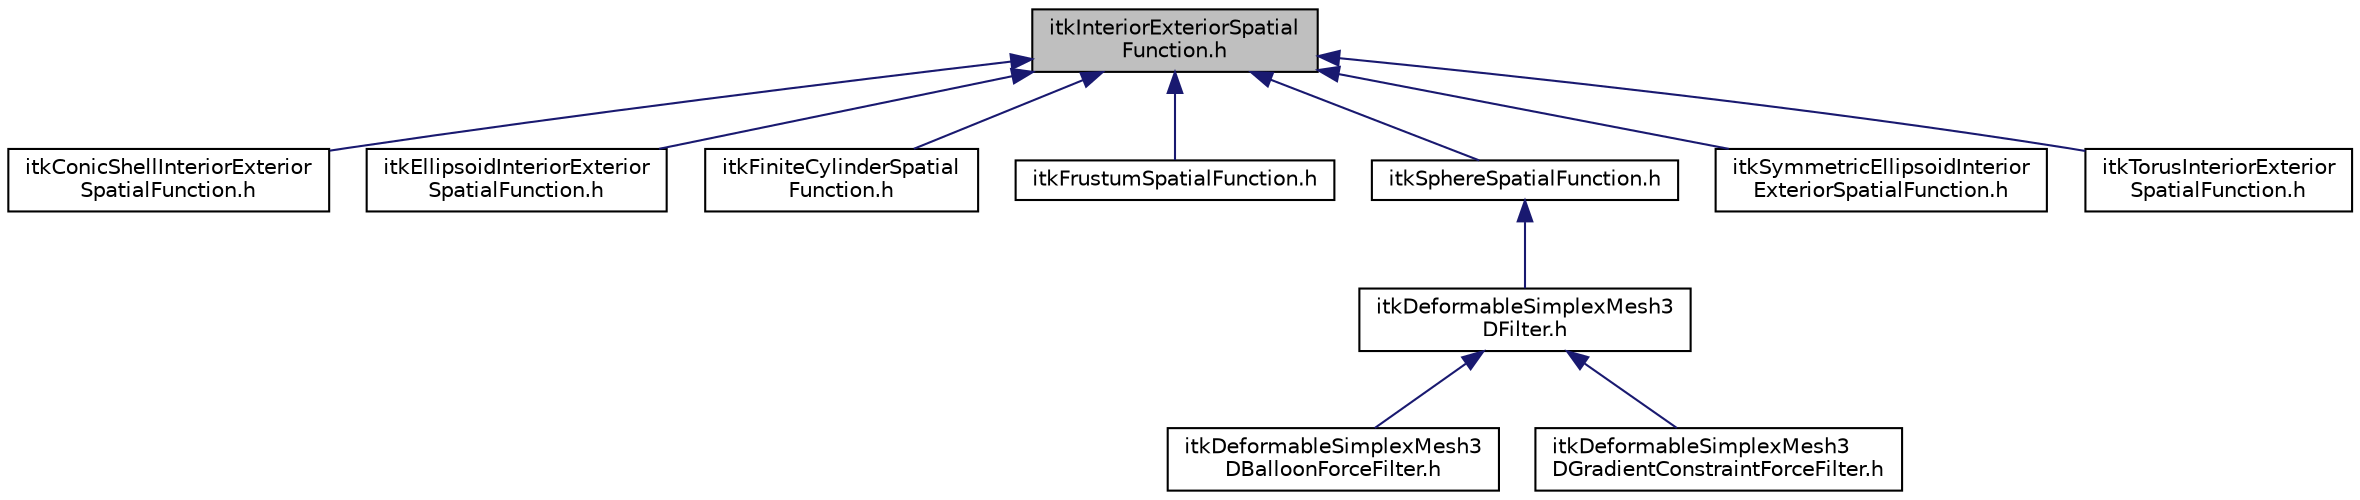 digraph "itkInteriorExteriorSpatialFunction.h"
{
 // LATEX_PDF_SIZE
  edge [fontname="Helvetica",fontsize="10",labelfontname="Helvetica",labelfontsize="10"];
  node [fontname="Helvetica",fontsize="10",shape=record];
  Node1 [label="itkInteriorExteriorSpatial\lFunction.h",height=0.2,width=0.4,color="black", fillcolor="grey75", style="filled", fontcolor="black",tooltip=" "];
  Node1 -> Node2 [dir="back",color="midnightblue",fontsize="10",style="solid",fontname="Helvetica"];
  Node2 [label="itkConicShellInteriorExterior\lSpatialFunction.h",height=0.2,width=0.4,color="black", fillcolor="white", style="filled",URL="$itkConicShellInteriorExteriorSpatialFunction_8h.html",tooltip=" "];
  Node1 -> Node3 [dir="back",color="midnightblue",fontsize="10",style="solid",fontname="Helvetica"];
  Node3 [label="itkEllipsoidInteriorExterior\lSpatialFunction.h",height=0.2,width=0.4,color="black", fillcolor="white", style="filled",URL="$itkEllipsoidInteriorExteriorSpatialFunction_8h.html",tooltip=" "];
  Node1 -> Node4 [dir="back",color="midnightblue",fontsize="10",style="solid",fontname="Helvetica"];
  Node4 [label="itkFiniteCylinderSpatial\lFunction.h",height=0.2,width=0.4,color="black", fillcolor="white", style="filled",URL="$itkFiniteCylinderSpatialFunction_8h.html",tooltip=" "];
  Node1 -> Node5 [dir="back",color="midnightblue",fontsize="10",style="solid",fontname="Helvetica"];
  Node5 [label="itkFrustumSpatialFunction.h",height=0.2,width=0.4,color="black", fillcolor="white", style="filled",URL="$itkFrustumSpatialFunction_8h.html",tooltip=" "];
  Node1 -> Node6 [dir="back",color="midnightblue",fontsize="10",style="solid",fontname="Helvetica"];
  Node6 [label="itkSphereSpatialFunction.h",height=0.2,width=0.4,color="black", fillcolor="white", style="filled",URL="$itkSphereSpatialFunction_8h.html",tooltip=" "];
  Node6 -> Node7 [dir="back",color="midnightblue",fontsize="10",style="solid",fontname="Helvetica"];
  Node7 [label="itkDeformableSimplexMesh3\lDFilter.h",height=0.2,width=0.4,color="black", fillcolor="white", style="filled",URL="$itkDeformableSimplexMesh3DFilter_8h.html",tooltip=" "];
  Node7 -> Node8 [dir="back",color="midnightblue",fontsize="10",style="solid",fontname="Helvetica"];
  Node8 [label="itkDeformableSimplexMesh3\lDBalloonForceFilter.h",height=0.2,width=0.4,color="black", fillcolor="white", style="filled",URL="$itkDeformableSimplexMesh3DBalloonForceFilter_8h.html",tooltip=" "];
  Node7 -> Node9 [dir="back",color="midnightblue",fontsize="10",style="solid",fontname="Helvetica"];
  Node9 [label="itkDeformableSimplexMesh3\lDGradientConstraintForceFilter.h",height=0.2,width=0.4,color="black", fillcolor="white", style="filled",URL="$itkDeformableSimplexMesh3DGradientConstraintForceFilter_8h.html",tooltip=" "];
  Node1 -> Node10 [dir="back",color="midnightblue",fontsize="10",style="solid",fontname="Helvetica"];
  Node10 [label="itkSymmetricEllipsoidInterior\lExteriorSpatialFunction.h",height=0.2,width=0.4,color="black", fillcolor="white", style="filled",URL="$itkSymmetricEllipsoidInteriorExteriorSpatialFunction_8h.html",tooltip=" "];
  Node1 -> Node11 [dir="back",color="midnightblue",fontsize="10",style="solid",fontname="Helvetica"];
  Node11 [label="itkTorusInteriorExterior\lSpatialFunction.h",height=0.2,width=0.4,color="black", fillcolor="white", style="filled",URL="$itkTorusInteriorExteriorSpatialFunction_8h.html",tooltip=" "];
}
